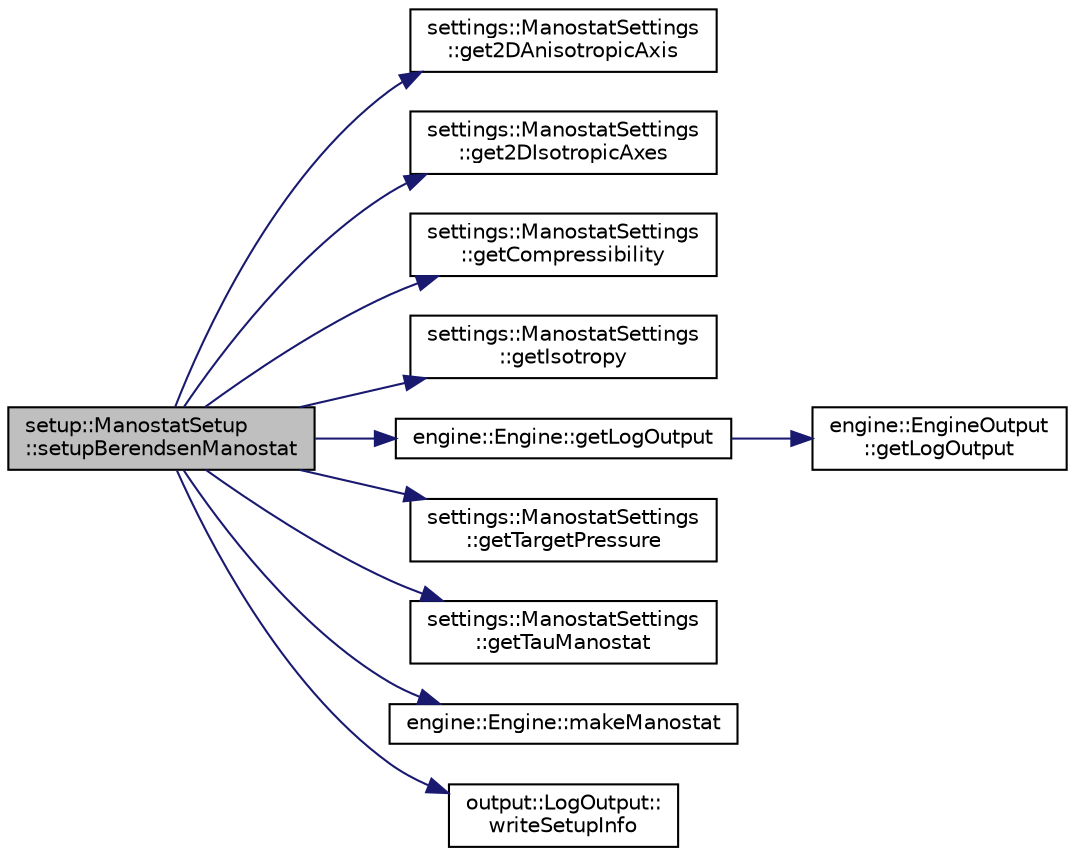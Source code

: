 digraph "setup::ManostatSetup::setupBerendsenManostat"
{
 // LATEX_PDF_SIZE
  edge [fontname="Helvetica",fontsize="10",labelfontname="Helvetica",labelfontsize="10"];
  node [fontname="Helvetica",fontsize="10",shape=record];
  rankdir="LR";
  Node1 [label="setup::ManostatSetup\l::setupBerendsenManostat",height=0.2,width=0.4,color="black", fillcolor="grey75", style="filled", fontcolor="black",tooltip="setup berendsen manostat"];
  Node1 -> Node2 [color="midnightblue",fontsize="10",style="solid",fontname="Helvetica"];
  Node2 [label="settings::ManostatSettings\l::get2DAnisotropicAxis",height=0.2,width=0.4,color="black", fillcolor="white", style="filled",URL="$classsettings_1_1ManostatSettings.html#ad85ace0557e2403ebd7f6cb2d58e02fc",tooltip=" "];
  Node1 -> Node3 [color="midnightblue",fontsize="10",style="solid",fontname="Helvetica"];
  Node3 [label="settings::ManostatSettings\l::get2DIsotropicAxes",height=0.2,width=0.4,color="black", fillcolor="white", style="filled",URL="$classsettings_1_1ManostatSettings.html#ab17fadb7852825b11c4a78865a1ab0fe",tooltip=" "];
  Node1 -> Node4 [color="midnightblue",fontsize="10",style="solid",fontname="Helvetica"];
  Node4 [label="settings::ManostatSettings\l::getCompressibility",height=0.2,width=0.4,color="black", fillcolor="white", style="filled",URL="$classsettings_1_1ManostatSettings.html#aa33a7862f027ab8d69386426356991b9",tooltip=" "];
  Node1 -> Node5 [color="midnightblue",fontsize="10",style="solid",fontname="Helvetica"];
  Node5 [label="settings::ManostatSettings\l::getIsotropy",height=0.2,width=0.4,color="black", fillcolor="white", style="filled",URL="$classsettings_1_1ManostatSettings.html#ae317a6b28c2d143db356836fef1c6fb1",tooltip=" "];
  Node1 -> Node6 [color="midnightblue",fontsize="10",style="solid",fontname="Helvetica"];
  Node6 [label="engine::Engine::getLogOutput",height=0.2,width=0.4,color="black", fillcolor="white", style="filled",URL="$classengine_1_1Engine.html#a3950b4630f1ee3f6e2b1715476d50344",tooltip=" "];
  Node6 -> Node7 [color="midnightblue",fontsize="10",style="solid",fontname="Helvetica"];
  Node7 [label="engine::EngineOutput\l::getLogOutput",height=0.2,width=0.4,color="black", fillcolor="white", style="filled",URL="$classengine_1_1EngineOutput.html#abfb9cb9e98a2ec40256b37ee976f7b23",tooltip=" "];
  Node1 -> Node8 [color="midnightblue",fontsize="10",style="solid",fontname="Helvetica"];
  Node8 [label="settings::ManostatSettings\l::getTargetPressure",height=0.2,width=0.4,color="black", fillcolor="white", style="filled",URL="$classsettings_1_1ManostatSettings.html#a67a0f94c9efde3cf6c33e3c9dc0d880c",tooltip=" "];
  Node1 -> Node9 [color="midnightblue",fontsize="10",style="solid",fontname="Helvetica"];
  Node9 [label="settings::ManostatSettings\l::getTauManostat",height=0.2,width=0.4,color="black", fillcolor="white", style="filled",URL="$classsettings_1_1ManostatSettings.html#a247de55a57ded280e2f3ca01919a310c",tooltip=" "];
  Node1 -> Node10 [color="midnightblue",fontsize="10",style="solid",fontname="Helvetica"];
  Node10 [label="engine::Engine::makeManostat",height=0.2,width=0.4,color="black", fillcolor="white", style="filled",URL="$classengine_1_1Engine.html#a553e303554e039b4e5f89577894794ba",tooltip=" "];
  Node1 -> Node11 [color="midnightblue",fontsize="10",style="solid",fontname="Helvetica"];
  Node11 [label="output::LogOutput::\lwriteSetupInfo",height=0.2,width=0.4,color="black", fillcolor="white", style="filled",URL="$classoutput_1_1LogOutput.html#a41b360fc891f03f3d6afcf67f771e9cc",tooltip="write a message to inform about the setup"];
}
